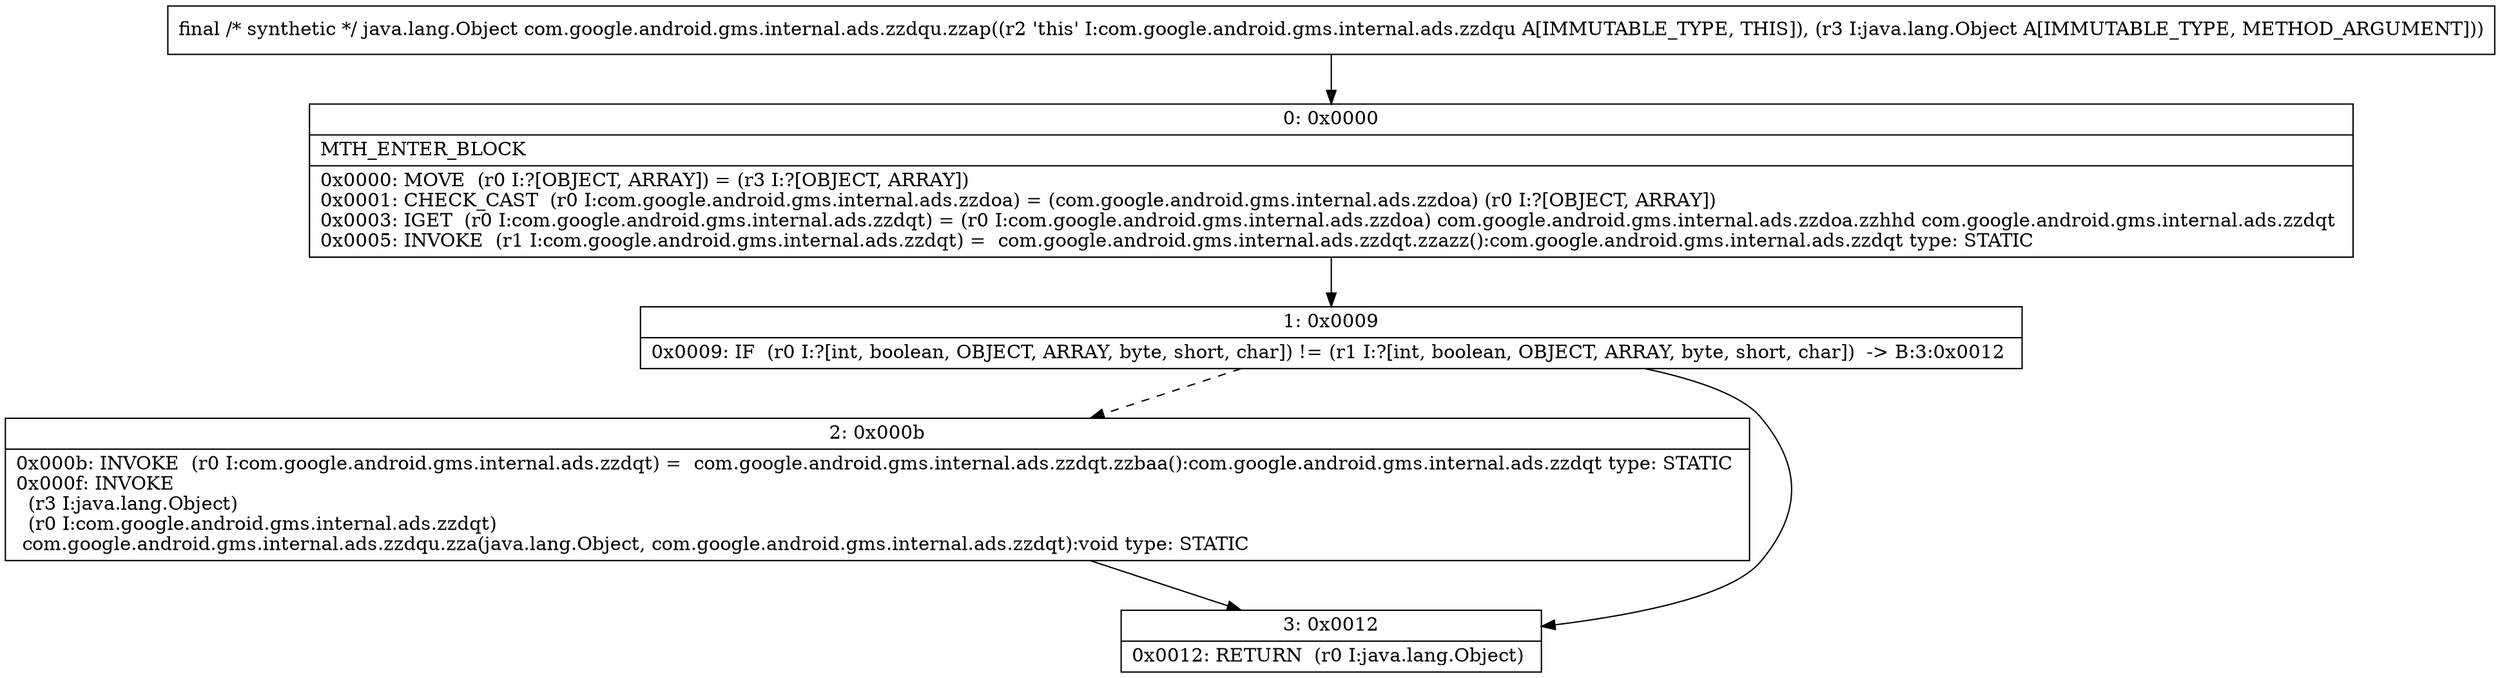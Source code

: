 digraph "CFG forcom.google.android.gms.internal.ads.zzdqu.zzap(Ljava\/lang\/Object;)Ljava\/lang\/Object;" {
Node_0 [shape=record,label="{0\:\ 0x0000|MTH_ENTER_BLOCK\l|0x0000: MOVE  (r0 I:?[OBJECT, ARRAY]) = (r3 I:?[OBJECT, ARRAY]) \l0x0001: CHECK_CAST  (r0 I:com.google.android.gms.internal.ads.zzdoa) = (com.google.android.gms.internal.ads.zzdoa) (r0 I:?[OBJECT, ARRAY]) \l0x0003: IGET  (r0 I:com.google.android.gms.internal.ads.zzdqt) = (r0 I:com.google.android.gms.internal.ads.zzdoa) com.google.android.gms.internal.ads.zzdoa.zzhhd com.google.android.gms.internal.ads.zzdqt \l0x0005: INVOKE  (r1 I:com.google.android.gms.internal.ads.zzdqt) =  com.google.android.gms.internal.ads.zzdqt.zzazz():com.google.android.gms.internal.ads.zzdqt type: STATIC \l}"];
Node_1 [shape=record,label="{1\:\ 0x0009|0x0009: IF  (r0 I:?[int, boolean, OBJECT, ARRAY, byte, short, char]) != (r1 I:?[int, boolean, OBJECT, ARRAY, byte, short, char])  \-\> B:3:0x0012 \l}"];
Node_2 [shape=record,label="{2\:\ 0x000b|0x000b: INVOKE  (r0 I:com.google.android.gms.internal.ads.zzdqt) =  com.google.android.gms.internal.ads.zzdqt.zzbaa():com.google.android.gms.internal.ads.zzdqt type: STATIC \l0x000f: INVOKE  \l  (r3 I:java.lang.Object)\l  (r0 I:com.google.android.gms.internal.ads.zzdqt)\l com.google.android.gms.internal.ads.zzdqu.zza(java.lang.Object, com.google.android.gms.internal.ads.zzdqt):void type: STATIC \l}"];
Node_3 [shape=record,label="{3\:\ 0x0012|0x0012: RETURN  (r0 I:java.lang.Object) \l}"];
MethodNode[shape=record,label="{final \/* synthetic *\/ java.lang.Object com.google.android.gms.internal.ads.zzdqu.zzap((r2 'this' I:com.google.android.gms.internal.ads.zzdqu A[IMMUTABLE_TYPE, THIS]), (r3 I:java.lang.Object A[IMMUTABLE_TYPE, METHOD_ARGUMENT])) }"];
MethodNode -> Node_0;
Node_0 -> Node_1;
Node_1 -> Node_2[style=dashed];
Node_1 -> Node_3;
Node_2 -> Node_3;
}

